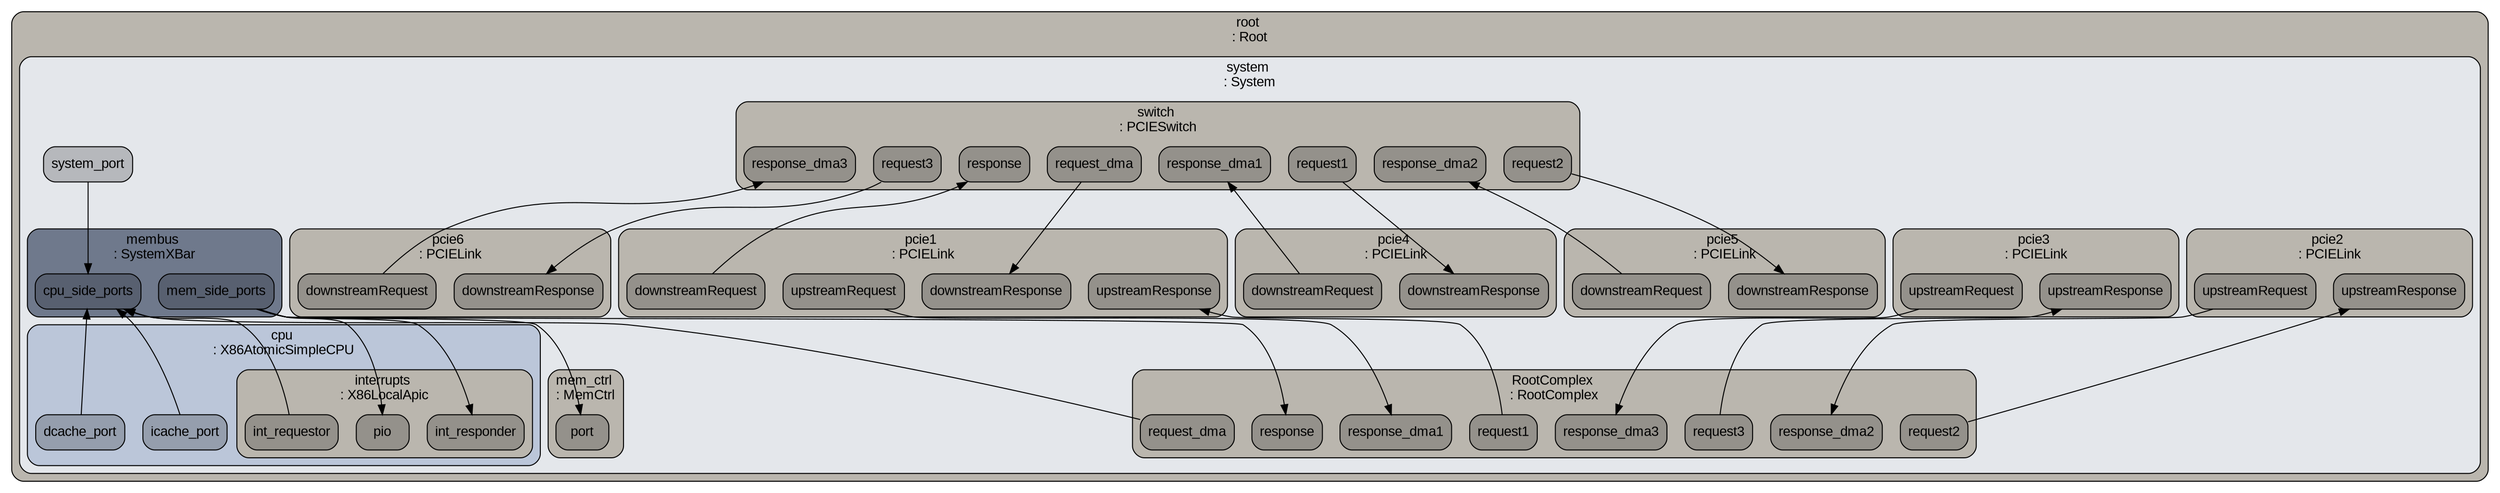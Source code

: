 digraph G {
ranksep="1.3";
subgraph cluster_root {
color="#000000";
fillcolor="#bab6ae";
fontcolor="#000000";
fontname=Arial;
fontsize=14;
label="root \n: Root";
shape=box;
style="rounded, filled";
tooltip="eventq_index&#61;0&#10;\full_system&#61;false&#10;\sim_quantum&#61;0&#10;\time_sync_enable&#61;false&#10;\time_sync_period&#61;100000000000&#10;\time_sync_spin_threshold&#61;100000000";
subgraph cluster_system {
color="#000000";
fillcolor="#e4e7eb";
fontcolor="#000000";
fontname=Arial;
fontsize=14;
label="system \n: System";
shape=box;
style="rounded, filled";
tooltip="auto_unlink_shared_backstore&#61;false&#10;\cache_line_size&#61;64&#10;\eventq_index&#61;0&#10;\exit_on_work_items&#61;false&#10;\init_param&#61;0&#10;\m5ops_base&#61;0&#10;\mem_mode&#61;timing&#10;\mem_ranges&#61;0:536870912&#10;\memories&#61;system.mem_ctrl.dram&#10;\mmap_using_noreserve&#61;false&#10;\multi_thread&#61;false&#10;\num_work_ids&#61;16&#10;\readfile&#61;&#10;\redirect_paths&#61;&#10;\shadow_rom_ranges&#61;&#10;\shared_backstore&#61;&#10;\symbolfile&#61;&#10;\thermal_components&#61;&#10;\thermal_model&#61;Null&#10;\work_begin_ckpt_count&#61;0&#10;\work_begin_cpu_id_exit&#61;-1&#10;\work_begin_exit_count&#61;0&#10;\work_cpus_ckpt_count&#61;0&#10;\work_end_ckpt_count&#61;0&#10;\work_end_exit_count&#61;0&#10;\work_item_id&#61;-1&#10;\workload&#61;system.workload";
system_system_port [color="#000000", fillcolor="#b6b8bc", fontcolor="#000000", fontname=Arial, fontsize=14, label=system_port, shape=box, style="rounded, filled"];
subgraph cluster_system_workload {
color="#000000";
fillcolor="#bab6ae";
fontcolor="#000000";
fontname=Arial;
fontsize=14;
label="workload \n: StubWorkload";
shape=box;
style="rounded, filled";
tooltip="byte_order&#61;little&#10;\entry&#61;0&#10;\eventq_index&#61;0&#10;\remote_gdb_port&#61;#7000&#10;\wait_for_remote_gdb&#61;false";
}

subgraph cluster_system_dvfs_handler {
color="#000000";
fillcolor="#bab6ae";
fontcolor="#000000";
fontname=Arial;
fontsize=14;
label="dvfs_handler \n: DVFSHandler";
shape=box;
style="rounded, filled";
tooltip="domains&#61;&#10;\enable&#61;false&#10;\eventq_index&#61;0&#10;\sys_clk_domain&#61;system.clk_domain&#10;\transition_latency&#61;100000000";
}

subgraph cluster_system_clk_domain {
color="#000000";
fillcolor="#bab6ae";
fontcolor="#000000";
fontname=Arial;
fontsize=14;
label="clk_domain \n: SrcClockDomain";
shape=box;
style="rounded, filled";
tooltip="clock&#61;1000&#10;\domain_id&#61;-1&#10;\eventq_index&#61;0&#10;\init_perf_level&#61;0&#10;\voltage_domain&#61;system.clk_domain.voltage_domain";
subgraph cluster_system_clk_domain_voltage_domain {
color="#000000";
fillcolor="#9f9c95";
fontcolor="#000000";
fontname=Arial;
fontsize=14;
label="voltage_domain \n: VoltageDomain";
shape=box;
style="rounded, filled";
tooltip="eventq_index&#61;0&#10;\voltage&#61;1.0";
}

}

subgraph cluster_system_cpu {
color="#000000";
fillcolor="#bbc6d9";
fontcolor="#000000";
fontname=Arial;
fontsize=14;
label="cpu \n: X86AtomicSimpleCPU";
shape=box;
style="rounded, filled";
tooltip="branchPred&#61;Null&#10;\checker&#61;Null&#10;\clk_domain&#61;system.clk_domain&#10;\cpu_id&#61;-1&#10;\decoder&#61;&#10;\do_checkpoint_insts&#61;true&#10;\do_statistics_insts&#61;true&#10;\eventq_index&#61;0&#10;\function_trace&#61;false&#10;\function_trace_start&#61;0&#10;\interrupts&#61;system.cpu.interrupts&#10;\isa&#61;&#10;\max_insts_all_threads&#61;0&#10;\max_insts_any_thread&#61;0&#10;\mmu&#61;system.cpu.mmu&#10;\numThreads&#61;1&#10;\power_gating_on_idle&#61;false&#10;\power_model&#61;&#10;\power_state&#61;system.cpu.power_state&#10;\progress_interval&#61;0&#10;\pwr_gating_latency&#61;300&#10;\simpoint_start_insts&#61;&#10;\simulate_data_stalls&#61;false&#10;\simulate_inst_stalls&#61;false&#10;\socket_id&#61;0&#10;\switched_out&#61;false&#10;\syscallRetryLatency&#61;10000&#10;\system&#61;system&#10;\tracer&#61;system.cpu.tracer&#10;\width&#61;1&#10;\workload&#61;";
system_cpu_icache_port [color="#000000", fillcolor="#959ead", fontcolor="#000000", fontname=Arial, fontsize=14, label=icache_port, shape=box, style="rounded, filled"];
system_cpu_dcache_port [color="#000000", fillcolor="#959ead", fontcolor="#000000", fontname=Arial, fontsize=14, label=dcache_port, shape=box, style="rounded, filled"];
subgraph cluster_system_cpu_mmu {
color="#000000";
fillcolor="#bab6ae";
fontcolor="#000000";
fontname=Arial;
fontsize=14;
label="mmu \n: X86MMU";
shape=box;
style="rounded, filled";
tooltip="dtb&#61;system.cpu.mmu.dtb&#10;\eventq_index&#61;0&#10;\itb&#61;system.cpu.mmu.itb";
subgraph cluster_system_cpu_mmu_itb {
color="#000000";
fillcolor="#9f9c95";
fontcolor="#000000";
fontname=Arial;
fontsize=14;
label="itb \n: X86TLB";
shape=box;
style="rounded, filled";
tooltip="entry_type&#61;instruction&#10;\eventq_index&#61;0&#10;\next_level&#61;Null&#10;\size&#61;64&#10;\system&#61;system&#10;\walker&#61;system.cpu.mmu.itb.walker";
subgraph cluster_system_cpu_mmu_itb_walker {
color="#000000";
fillcolor="#84827c";
fontcolor="#000000";
fontname=Arial;
fontsize=14;
label="walker \n: X86PagetableWalker";
shape=box;
style="rounded, filled";
tooltip="clk_domain&#61;system.clk_domain&#10;\eventq_index&#61;0&#10;\num_squash_per_cycle&#61;4&#10;\power_model&#61;&#10;\power_state&#61;system.cpu.mmu.itb.walker.power_state&#10;\system&#61;system";
subgraph cluster_system_cpu_mmu_itb_walker_power_state {
color="#000000";
fillcolor="#6a6863";
fontcolor="#000000";
fontname=Arial;
fontsize=14;
label="power_state \n: PowerState";
shape=box;
style="rounded, filled";
tooltip="clk_gate_bins&#61;20&#10;\clk_gate_max&#61;1000000000000&#10;\clk_gate_min&#61;1000&#10;\default_state&#61;UNDEFINED&#10;\eventq_index&#61;0&#10;\leaders&#61;&#10;\possible_states&#61;";
}

}

}

subgraph cluster_system_cpu_mmu_dtb {
color="#000000";
fillcolor="#9f9c95";
fontcolor="#000000";
fontname=Arial;
fontsize=14;
label="dtb \n: X86TLB";
shape=box;
style="rounded, filled";
tooltip="entry_type&#61;data&#10;\eventq_index&#61;0&#10;\next_level&#61;Null&#10;\size&#61;64&#10;\system&#61;system&#10;\walker&#61;system.cpu.mmu.dtb.walker";
subgraph cluster_system_cpu_mmu_dtb_walker {
color="#000000";
fillcolor="#84827c";
fontcolor="#000000";
fontname=Arial;
fontsize=14;
label="walker \n: X86PagetableWalker";
shape=box;
style="rounded, filled";
tooltip="clk_domain&#61;system.clk_domain&#10;\eventq_index&#61;0&#10;\num_squash_per_cycle&#61;4&#10;\power_model&#61;&#10;\power_state&#61;system.cpu.mmu.dtb.walker.power_state&#10;\system&#61;system";
subgraph cluster_system_cpu_mmu_dtb_walker_power_state {
color="#000000";
fillcolor="#6a6863";
fontcolor="#000000";
fontname=Arial;
fontsize=14;
label="power_state \n: PowerState";
shape=box;
style="rounded, filled";
tooltip="clk_gate_bins&#61;20&#10;\clk_gate_max&#61;1000000000000&#10;\clk_gate_min&#61;1000&#10;\default_state&#61;UNDEFINED&#10;\eventq_index&#61;0&#10;\leaders&#61;&#10;\possible_states&#61;";
}

}

}

}

subgraph cluster_system_cpu_tracer {
color="#000000";
fillcolor="#bab6ae";
fontcolor="#000000";
fontname=Arial;
fontsize=14;
label="tracer \n: ExeTracer";
shape=box;
style="rounded, filled";
tooltip="disassembler&#61;system.cpu.tracer.disassembler&#10;\eventq_index&#61;0";
subgraph cluster_system_cpu_tracer_disassembler {
color="#000000";
fillcolor="#9f9c95";
fontcolor="#000000";
fontname=Arial;
fontsize=14;
label="disassembler \n: InstDisassembler";
shape=box;
style="rounded, filled";
tooltip="eventq_index&#61;0";
}

}

subgraph cluster_system_cpu_power_state {
color="#000000";
fillcolor="#bab6ae";
fontcolor="#000000";
fontname=Arial;
fontsize=14;
label="power_state \n: PowerState";
shape=box;
style="rounded, filled";
tooltip="clk_gate_bins&#61;20&#10;\clk_gate_max&#61;1000000000000&#10;\clk_gate_min&#61;1000&#10;\default_state&#61;UNDEFINED&#10;\eventq_index&#61;0&#10;\leaders&#61;&#10;\possible_states&#61;ON CLK_GATED OFF";
}

subgraph cluster_system_cpu_interrupts {
color="#000000";
fillcolor="#bab6ae";
fontcolor="#000000";
fontname=Arial;
fontsize=14;
label="interrupts \n: X86LocalApic";
shape=box;
style="rounded, filled";
tooltip="clk_domain&#61;system.cpu.interrupts.clk_domain&#10;\eventq_index&#61;0&#10;\int_latency&#61;1000&#10;\pio_latency&#61;100000&#10;\system&#61;system";
system_cpu_interrupts_int_requestor [color="#000000", fillcolor="#94918b", fontcolor="#000000", fontname=Arial, fontsize=14, label=int_requestor, shape=box, style="rounded, filled"];
system_cpu_interrupts_int_responder [color="#000000", fillcolor="#94918b", fontcolor="#000000", fontname=Arial, fontsize=14, label=int_responder, shape=box, style="rounded, filled"];
system_cpu_interrupts_pio [color="#000000", fillcolor="#94918b", fontcolor="#000000", fontname=Arial, fontsize=14, label=pio, shape=box, style="rounded, filled"];
subgraph cluster_system_cpu_interrupts_clk_domain {
color="#000000";
fillcolor="#9f9c95";
fontcolor="#000000";
fontname=Arial;
fontsize=14;
label="clk_domain \n: DerivedClockDomain";
shape=box;
style="rounded, filled";
tooltip="clk_divider&#61;16&#10;\clk_domain&#61;system.clk_domain&#10;\eventq_index&#61;0";
}

}

}

subgraph cluster_system_membus {
color="#000000";
fillcolor="#6f798c";
fontcolor="#000000";
fontname=Arial;
fontsize=14;
label="membus \n: SystemXBar";
shape=box;
style="rounded, filled";
tooltip="clk_domain&#61;system.clk_domain&#10;\eventq_index&#61;0&#10;\forward_latency&#61;4&#10;\frontend_latency&#61;3&#10;\header_latency&#61;1&#10;\max_outstanding_snoops&#61;512&#10;\max_routing_table_size&#61;512&#10;\point_of_coherency&#61;true&#10;\point_of_unification&#61;true&#10;\power_model&#61;&#10;\power_state&#61;system.membus.power_state&#10;\response_latency&#61;2&#10;\snoop_filter&#61;system.membus.snoop_filter&#10;\snoop_response_latency&#61;4&#10;\system&#61;system&#10;\use_default_range&#61;false&#10;\width&#61;16";
system_membus_cpu_side_ports [color="#000000", fillcolor="#586070", fontcolor="#000000", fontname=Arial, fontsize=14, label=cpu_side_ports, shape=box, style="rounded, filled"];
system_membus_mem_side_ports [color="#000000", fillcolor="#586070", fontcolor="#000000", fontname=Arial, fontsize=14, label=mem_side_ports, shape=box, style="rounded, filled"];
subgraph cluster_system_membus_snoop_filter {
color="#000000";
fillcolor="#bab6ae";
fontcolor="#000000";
fontname=Arial;
fontsize=14;
label="snoop_filter \n: SnoopFilter";
shape=box;
style="rounded, filled";
tooltip="eventq_index&#61;0&#10;\lookup_latency&#61;1&#10;\max_capacity&#61;8388608&#10;\system&#61;system";
}

subgraph cluster_system_membus_power_state {
color="#000000";
fillcolor="#bab6ae";
fontcolor="#000000";
fontname=Arial;
fontsize=14;
label="power_state \n: PowerState";
shape=box;
style="rounded, filled";
tooltip="clk_gate_bins&#61;20&#10;\clk_gate_max&#61;1000000000000&#10;\clk_gate_min&#61;1000&#10;\default_state&#61;UNDEFINED&#10;\eventq_index&#61;0&#10;\leaders&#61;&#10;\possible_states&#61;";
}

}

subgraph cluster_system_mem_ctrl {
color="#000000";
fillcolor="#bab6ae";
fontcolor="#000000";
fontname=Arial;
fontsize=14;
label="mem_ctrl \n: MemCtrl";
shape=box;
style="rounded, filled";
tooltip="clk_domain&#61;system.clk_domain&#10;\command_window&#61;10000&#10;\disable_sanity_check&#61;false&#10;\dram&#61;system.mem_ctrl.dram&#10;\eventq_index&#61;0&#10;\mem_sched_policy&#61;frfcfs&#10;\min_reads_per_switch&#61;16&#10;\min_writes_per_switch&#61;16&#10;\power_model&#61;&#10;\power_state&#61;system.mem_ctrl.power_state&#10;\qos_policy&#61;Null&#10;\qos_priorities&#61;1&#10;\qos_priority_escalation&#61;false&#10;\qos_q_policy&#61;fifo&#10;\qos_requestors&#61;               &#10;\qos_syncro_scheduler&#61;false&#10;\qos_turnaround_policy&#61;Null&#10;\static_backend_latency&#61;10000&#10;\static_frontend_latency&#61;10000&#10;\system&#61;system&#10;\write_high_thresh_perc&#61;85&#10;\write_low_thresh_perc&#61;50";
system_mem_ctrl_port [color="#000000", fillcolor="#94918b", fontcolor="#000000", fontname=Arial, fontsize=14, label=port, shape=box, style="rounded, filled"];
subgraph cluster_system_mem_ctrl_power_state {
color="#000000";
fillcolor="#9f9c95";
fontcolor="#000000";
fontname=Arial;
fontsize=14;
label="power_state \n: PowerState";
shape=box;
style="rounded, filled";
tooltip="clk_gate_bins&#61;20&#10;\clk_gate_max&#61;1000000000000&#10;\clk_gate_min&#61;1000&#10;\default_state&#61;UNDEFINED&#10;\eventq_index&#61;0&#10;\leaders&#61;&#10;\possible_states&#61;";
}

subgraph cluster_system_mem_ctrl_dram {
color="#000000";
fillcolor="#5e5958";
fontcolor="#000000";
fontname=Arial;
fontsize=14;
label="dram \n: DDR3_1600_8x8";
shape=box;
style="rounded, filled";
tooltip="IDD0&#61;0.055&#10;\IDD02&#61;0.0&#10;\IDD2N&#61;0.032&#10;\IDD2N2&#61;0.0&#10;\IDD2P0&#61;0.0&#10;\IDD2P02&#61;0.0&#10;\IDD2P1&#61;0.032&#10;\IDD2P12&#61;0.0&#10;\IDD3N&#61;0.038&#10;\IDD3N2&#61;0.0&#10;\IDD3P0&#61;0.0&#10;\IDD3P02&#61;0.0&#10;\IDD3P1&#61;0.038&#10;\IDD3P12&#61;0.0&#10;\IDD4R&#61;0.157&#10;\IDD4R2&#61;0.0&#10;\IDD4W&#61;0.125&#10;\IDD4W2&#61;0.0&#10;\IDD5&#61;0.23500000000000001&#10;\IDD52&#61;0.0&#10;\IDD6&#61;0.02&#10;\IDD62&#61;0.0&#10;\VDD&#61;1.5&#10;\VDD2&#61;0.0&#10;\activation_limit&#61;4&#10;\addr_mapping&#61;RoRaBaCoCh&#10;\bank_groups_per_rank&#61;0&#10;\banks_per_rank&#61;8&#10;\beats_per_clock&#61;2&#10;\burst_length&#61;8&#10;\clk_domain&#61;system.clk_domain&#10;\collect_stats&#61;true&#10;\conf_table_reported&#61;true&#10;\data_clock_sync&#61;false&#10;\device_bus_width&#61;8&#10;\device_rowbuffer_size&#61;1024&#10;\device_size&#61;536870912&#10;\devices_per_rank&#61;8&#10;\dll&#61;true&#10;\enable_dram_powerdown&#61;false&#10;\eventq_index&#61;0&#10;\image_file&#61;&#10;\in_addr_map&#61;true&#10;\kvm_map&#61;true&#10;\max_accesses_per_row&#61;16&#10;\null&#61;false&#10;\page_policy&#61;open_adaptive&#10;\power_model&#61;&#10;\power_state&#61;system.mem_ctrl.dram.power_state&#10;\range&#61;0:536870912&#10;\ranks_per_channel&#61;2&#10;\read_buffer_size&#61;32&#10;\tAAD&#61;1250&#10;\tBURST&#61;5000&#10;\tBURST_MAX&#61;5000&#10;\tBURST_MIN&#61;5000&#10;\tCCD_L&#61;0&#10;\tCCD_L_WR&#61;0&#10;\tCK&#61;1250&#10;\tCL&#61;13750&#10;\tCS&#61;2500&#10;\tCWL&#61;13750&#10;\tPPD&#61;0&#10;\tRAS&#61;35000&#10;\tRCD&#61;13750&#10;\tRCD_WR&#61;13750&#10;\tREFI&#61;7800000&#10;\tRFC&#61;260000&#10;\tRP&#61;13750&#10;\tRRD&#61;6000&#10;\tRRD_L&#61;0&#10;\tRTP&#61;7500&#10;\tRTW&#61;2500&#10;\tWR&#61;15000&#10;\tWTR&#61;7500&#10;\tWTR_L&#61;7500&#10;\tXAW&#61;30000&#10;\tXP&#61;6000&#10;\tXPDLL&#61;0&#10;\tXS&#61;270000&#10;\tXSDLL&#61;0&#10;\two_cycle_activate&#61;false&#10;\write_buffer_size&#61;64&#10;\writeable&#61;true";
subgraph cluster_system_mem_ctrl_dram_power_state {
color="#000000";
fillcolor="#bab6ae";
fontcolor="#000000";
fontname=Arial;
fontsize=14;
label="power_state \n: PowerState";
shape=box;
style="rounded, filled";
tooltip="clk_gate_bins&#61;20&#10;\clk_gate_max&#61;1000000000000&#10;\clk_gate_min&#61;1000&#10;\default_state&#61;UNDEFINED&#10;\eventq_index&#61;0&#10;\leaders&#61;&#10;\possible_states&#61;";
}

}

}

subgraph cluster_system_pcie1 {
color="#000000";
fillcolor="#bab6ae";
fontcolor="#000000";
fontname=Arial;
fontsize=14;
label="pcie1 \n: PCIELink";
shape=box;
style="rounded, filled";
tooltip="delay&#61;0&#10;\delay_var&#61;0&#10;\eventq_index&#61;0&#10;\lanes&#61;2&#10;\max_queue_size&#61;10&#10;\mps&#61;5&#10;\speed&#61;5.0";
system_pcie1_upstreamResponse [color="#000000", fillcolor="#94918b", fontcolor="#000000", fontname=Arial, fontsize=14, label=upstreamResponse, shape=box, style="rounded, filled"];
system_pcie1_downstreamResponse [color="#000000", fillcolor="#94918b", fontcolor="#000000", fontname=Arial, fontsize=14, label=downstreamResponse, shape=box, style="rounded, filled"];
system_pcie1_upstreamRequest [color="#000000", fillcolor="#94918b", fontcolor="#000000", fontname=Arial, fontsize=14, label=upstreamRequest, shape=box, style="rounded, filled"];
system_pcie1_downstreamRequest [color="#000000", fillcolor="#94918b", fontcolor="#000000", fontname=Arial, fontsize=14, label=downstreamRequest, shape=box, style="rounded, filled"];
}

subgraph cluster_system_pcie2 {
color="#000000";
fillcolor="#bab6ae";
fontcolor="#000000";
fontname=Arial;
fontsize=14;
label="pcie2 \n: PCIELink";
shape=box;
style="rounded, filled";
tooltip="delay&#61;0&#10;\delay_var&#61;0&#10;\eventq_index&#61;0&#10;\lanes&#61;2&#10;\max_queue_size&#61;10&#10;\mps&#61;5&#10;\speed&#61;5.0";
system_pcie2_upstreamResponse [color="#000000", fillcolor="#94918b", fontcolor="#000000", fontname=Arial, fontsize=14, label=upstreamResponse, shape=box, style="rounded, filled"];
system_pcie2_upstreamRequest [color="#000000", fillcolor="#94918b", fontcolor="#000000", fontname=Arial, fontsize=14, label=upstreamRequest, shape=box, style="rounded, filled"];
}

subgraph cluster_system_pcie3 {
color="#000000";
fillcolor="#bab6ae";
fontcolor="#000000";
fontname=Arial;
fontsize=14;
label="pcie3 \n: PCIELink";
shape=box;
style="rounded, filled";
tooltip="delay&#61;0&#10;\delay_var&#61;0&#10;\eventq_index&#61;0&#10;\lanes&#61;2&#10;\max_queue_size&#61;10&#10;\mps&#61;5&#10;\speed&#61;5.0";
system_pcie3_upstreamResponse [color="#000000", fillcolor="#94918b", fontcolor="#000000", fontname=Arial, fontsize=14, label=upstreamResponse, shape=box, style="rounded, filled"];
system_pcie3_upstreamRequest [color="#000000", fillcolor="#94918b", fontcolor="#000000", fontname=Arial, fontsize=14, label=upstreamRequest, shape=box, style="rounded, filled"];
}

subgraph cluster_system_pcie4 {
color="#000000";
fillcolor="#bab6ae";
fontcolor="#000000";
fontname=Arial;
fontsize=14;
label="pcie4 \n: PCIELink";
shape=box;
style="rounded, filled";
tooltip="delay&#61;0&#10;\delay_var&#61;0&#10;\eventq_index&#61;0&#10;\lanes&#61;2&#10;\max_queue_size&#61;10&#10;\mps&#61;5&#10;\speed&#61;5.0";
system_pcie4_downstreamResponse [color="#000000", fillcolor="#94918b", fontcolor="#000000", fontname=Arial, fontsize=14, label=downstreamResponse, shape=box, style="rounded, filled"];
system_pcie4_downstreamRequest [color="#000000", fillcolor="#94918b", fontcolor="#000000", fontname=Arial, fontsize=14, label=downstreamRequest, shape=box, style="rounded, filled"];
}

subgraph cluster_system_pcie5 {
color="#000000";
fillcolor="#bab6ae";
fontcolor="#000000";
fontname=Arial;
fontsize=14;
label="pcie5 \n: PCIELink";
shape=box;
style="rounded, filled";
tooltip="delay&#61;0&#10;\delay_var&#61;0&#10;\eventq_index&#61;0&#10;\lanes&#61;2&#10;\max_queue_size&#61;10&#10;\mps&#61;5&#10;\speed&#61;5.0";
system_pcie5_downstreamResponse [color="#000000", fillcolor="#94918b", fontcolor="#000000", fontname=Arial, fontsize=14, label=downstreamResponse, shape=box, style="rounded, filled"];
system_pcie5_downstreamRequest [color="#000000", fillcolor="#94918b", fontcolor="#000000", fontname=Arial, fontsize=14, label=downstreamRequest, shape=box, style="rounded, filled"];
}

subgraph cluster_system_pcie6 {
color="#000000";
fillcolor="#bab6ae";
fontcolor="#000000";
fontname=Arial;
fontsize=14;
label="pcie6 \n: PCIELink";
shape=box;
style="rounded, filled";
tooltip="delay&#61;0&#10;\delay_var&#61;0&#10;\eventq_index&#61;0&#10;\lanes&#61;2&#10;\max_queue_size&#61;10&#10;\mps&#61;5&#10;\speed&#61;5.0";
system_pcie6_downstreamResponse [color="#000000", fillcolor="#94918b", fontcolor="#000000", fontname=Arial, fontsize=14, label=downstreamResponse, shape=box, style="rounded, filled"];
system_pcie6_downstreamRequest [color="#000000", fillcolor="#94918b", fontcolor="#000000", fontname=Arial, fontsize=14, label=downstreamRequest, shape=box, style="rounded, filled"];
}

subgraph cluster_system_pci_host {
color="#000000";
fillcolor="#c7a793";
fontcolor="#000000";
fontname=Arial;
fontsize=14;
label="pci_host \n: PciHost";
shape=box;
style="rounded, filled";
tooltip="clk_domain&#61;system.clk_domain&#10;\eventq_index&#61;0&#10;\power_model&#61;&#10;\power_state&#61;system.pci_host.power_state&#10;\system&#61;system";
subgraph cluster_system_pci_host_power_state {
color="#000000";
fillcolor="#bab6ae";
fontcolor="#000000";
fontname=Arial;
fontsize=14;
label="power_state \n: PowerState";
shape=box;
style="rounded, filled";
tooltip="clk_gate_bins&#61;20&#10;\clk_gate_max&#61;1000000000000&#10;\clk_gate_min&#61;1000&#10;\default_state&#61;UNDEFINED&#10;\eventq_index&#61;0&#10;\leaders&#61;&#10;\possible_states&#61;";
}

}

subgraph cluster_system_RootComplex {
color="#000000";
fillcolor="#bab6ae";
fontcolor="#000000";
fontname=Arial;
fontsize=14;
label="RootComplex \n: RootComplex";
shape=box;
style="rounded, filled";
tooltip="BAR0Size&#61;0&#10;\BAR1Size&#61;0&#10;\BIST&#61;0&#10;\Bar0&#61;0&#10;\Bar1&#61;0&#10;\BridgeControl&#61;0&#10;\CacheLineSize&#61;0&#10;\CapabilityPointer&#61;208&#10;\ClassCode&#61;6&#10;\Command&#61;1031&#10;\DeviceId1&#61;40080&#10;\DeviceId2&#61;40082&#10;\DeviceId3&#61;40084&#10;\DeviceId_upstream&#61;33330&#10;\ExpansionROMBaseAddress&#61;0&#10;\HeaderType&#61;1&#10;\IOBase&#61;1&#10;\IOBaseUpper&#61;12032&#10;\IOLimit&#61;1&#10;\IOLimitUpper&#61;12032&#10;\InterruptLine&#61;32&#10;\InterruptPin&#61;1&#10;\LatencyTimer&#61;0&#10;\MemoryBase&#61;0&#10;\MemoryLimit&#61;0&#10;\PXCAPBaseOffset&#61;208&#10;\PXCAPCapId&#61;16&#10;\PXCAPCapabilities&#61;65&#10;\PXCAPCapabilities_downstream&#61;97&#10;\PXCAPCapabilities_upstream&#61;81&#10;\PXCAPDevCap2&#61;0&#10;\PXCAPDevCapabilities&#61;577&#10;\PXCAPDevCtrl&#61;4128&#10;\PXCAPDevCtrl2&#61;0&#10;\PXCAPDevStatus&#61;0&#10;\PXCAPLinkCap&#61;16814097&#10;\PXCAPLinkCtrl&#61;8&#10;\PXCAPLinkStatus&#61;17&#10;\PXCAPNextCapability&#61;0&#10;\PXCAPRootControl&#61;0&#10;\PXCAPRootStatus&#61;0&#10;\PrefetchableMemoryBase&#61;0&#10;\PrefetchableMemoryBaseUpper&#61;0&#10;\PrefetchableMemoryLimit&#61;0&#10;\PrefetchableMemoryLimitUpper&#61;0&#10;\PrimaryBusNumber&#61;0&#10;\ProgIF&#61;0&#10;\Revision&#61;0&#10;\SecondaryBusNumber&#61;0&#10;\SecondaryLatencyTimer&#61;0&#10;\SecondaryStatus&#61;0&#10;\Status&#61;16&#10;\SubClassCode&#61;4&#10;\SubordinateBusNumber&#61;0&#10;\VendorId&#61;32902&#10;\config_latency&#61;20000&#10;\delay&#61;0&#10;\eventq_index&#61;0&#10;\host&#61;system.pci_host&#10;\is_switch&#61;0&#10;\is_transmit&#61;0&#10;\pci_bus&#61;0&#10;\pci_dev1&#61;4&#10;\pci_dev2&#61;5&#10;\pci_dev3&#61;6&#10;\pci_func1&#61;0&#10;\pci_func2&#61;0&#10;\pci_func3&#61;0&#10;\pci_upstream_dev&#61;0&#10;\pci_upstream_func&#61;0&#10;\rc_id&#61;0&#10;\req_size&#61;16&#10;\resp_size&#61;16";
system_RootComplex_response [color="#000000", fillcolor="#94918b", fontcolor="#000000", fontname=Arial, fontsize=14, label=response, shape=box, style="rounded, filled"];
system_RootComplex_request1 [color="#000000", fillcolor="#94918b", fontcolor="#000000", fontname=Arial, fontsize=14, label=request1, shape=box, style="rounded, filled"];
system_RootComplex_request2 [color="#000000", fillcolor="#94918b", fontcolor="#000000", fontname=Arial, fontsize=14, label=request2, shape=box, style="rounded, filled"];
system_RootComplex_request3 [color="#000000", fillcolor="#94918b", fontcolor="#000000", fontname=Arial, fontsize=14, label=request3, shape=box, style="rounded, filled"];
system_RootComplex_response_dma1 [color="#000000", fillcolor="#94918b", fontcolor="#000000", fontname=Arial, fontsize=14, label=response_dma1, shape=box, style="rounded, filled"];
system_RootComplex_request_dma [color="#000000", fillcolor="#94918b", fontcolor="#000000", fontname=Arial, fontsize=14, label=request_dma, shape=box, style="rounded, filled"];
system_RootComplex_response_dma2 [color="#000000", fillcolor="#94918b", fontcolor="#000000", fontname=Arial, fontsize=14, label=response_dma2, shape=box, style="rounded, filled"];
system_RootComplex_response_dma3 [color="#000000", fillcolor="#94918b", fontcolor="#000000", fontname=Arial, fontsize=14, label=response_dma3, shape=box, style="rounded, filled"];
}

subgraph cluster_system_switch {
color="#000000";
fillcolor="#bab6ae";
fontcolor="#000000";
fontname=Arial;
fontsize=14;
label="switch \n: PCIESwitch";
shape=box;
style="rounded, filled";
tooltip="BAR0Size&#61;0&#10;\BAR1Size&#61;0&#10;\BIST&#61;0&#10;\Bar0&#61;0&#10;\Bar1&#61;0&#10;\BridgeControl&#61;0&#10;\CacheLineSize&#61;0&#10;\CapabilityPointer&#61;208&#10;\ClassCode&#61;6&#10;\Command&#61;1031&#10;\DeviceId1&#61;33331&#10;\DeviceId2&#61;33331&#10;\DeviceId3&#61;33331&#10;\DeviceId_upstream&#61;33330&#10;\ExpansionROMBaseAddress&#61;0&#10;\HeaderType&#61;1&#10;\IOBase&#61;1&#10;\IOBaseUpper&#61;12032&#10;\IOLimit&#61;1&#10;\IOLimitUpper&#61;12032&#10;\InterruptLine&#61;32&#10;\InterruptPin&#61;1&#10;\LatencyTimer&#61;0&#10;\MemoryBase&#61;0&#10;\MemoryLimit&#61;0&#10;\PXCAPBaseOffset&#61;208&#10;\PXCAPCapId&#61;16&#10;\PXCAPCapabilities&#61;0&#10;\PXCAPCapabilities_downstream&#61;97&#10;\PXCAPCapabilities_upstream&#61;81&#10;\PXCAPDevCap2&#61;0&#10;\PXCAPDevCapabilities&#61;0&#10;\PXCAPDevCtrl&#61;4128&#10;\PXCAPDevCtrl2&#61;0&#10;\PXCAPDevStatus&#61;0&#10;\PXCAPLinkCap&#61;16814097&#10;\PXCAPLinkCtrl&#61;8&#10;\PXCAPLinkStatus&#61;17&#10;\PXCAPNextCapability&#61;0&#10;\PXCAPRootControl&#61;0&#10;\PXCAPRootStatus&#61;0&#10;\PrefetchableMemoryBase&#61;0&#10;\PrefetchableMemoryBaseUpper&#61;0&#10;\PrefetchableMemoryLimit&#61;0&#10;\PrefetchableMemoryLimitUpper&#61;0&#10;\PrimaryBusNumber&#61;0&#10;\ProgIF&#61;0&#10;\Revision&#61;0&#10;\SecondaryBusNumber&#61;0&#10;\SecondaryLatencyTimer&#61;0&#10;\SecondaryStatus&#61;0&#10;\Status&#61;16&#10;\SubClassCode&#61;4&#10;\SubordinateBusNumber&#61;0&#10;\VendorId&#61;4172&#10;\config_latency&#61;20000&#10;\delay&#61;0&#10;\eventq_index&#61;0&#10;\host&#61;system.pci_host&#10;\is_switch&#61;1&#10;\is_transmit&#61;0&#10;\pci_bus&#61;1&#10;\pci_dev1&#61;0&#10;\pci_dev2&#61;1&#10;\pci_dev3&#61;2&#10;\pci_func1&#61;0&#10;\pci_func2&#61;0&#10;\pci_func3&#61;0&#10;\pci_upstream_dev&#61;0&#10;\pci_upstream_func&#61;0&#10;\rc_id&#61;0&#10;\req_size&#61;16&#10;\resp_size&#61;16";
system_switch_response [color="#000000", fillcolor="#94918b", fontcolor="#000000", fontname=Arial, fontsize=14, label=response, shape=box, style="rounded, filled"];
system_switch_request1 [color="#000000", fillcolor="#94918b", fontcolor="#000000", fontname=Arial, fontsize=14, label=request1, shape=box, style="rounded, filled"];
system_switch_request2 [color="#000000", fillcolor="#94918b", fontcolor="#000000", fontname=Arial, fontsize=14, label=request2, shape=box, style="rounded, filled"];
system_switch_request3 [color="#000000", fillcolor="#94918b", fontcolor="#000000", fontname=Arial, fontsize=14, label=request3, shape=box, style="rounded, filled"];
system_switch_response_dma1 [color="#000000", fillcolor="#94918b", fontcolor="#000000", fontname=Arial, fontsize=14, label=response_dma1, shape=box, style="rounded, filled"];
system_switch_request_dma [color="#000000", fillcolor="#94918b", fontcolor="#000000", fontname=Arial, fontsize=14, label=request_dma, shape=box, style="rounded, filled"];
system_switch_response_dma2 [color="#000000", fillcolor="#94918b", fontcolor="#000000", fontname=Arial, fontsize=14, label=response_dma2, shape=box, style="rounded, filled"];
system_switch_response_dma3 [color="#000000", fillcolor="#94918b", fontcolor="#000000", fontname=Arial, fontsize=14, label=response_dma3, shape=box, style="rounded, filled"];
}

}

}

system_system_port -> system_membus_cpu_side_ports  [dir=forward];
system_membus_cpu_side_ports -> system_cpu_icache_port  [dir=back];
system_membus_cpu_side_ports -> system_cpu_dcache_port  [dir=back];
system_membus_cpu_side_ports -> system_cpu_interrupts_int_requestor  [dir=back];
system_membus_cpu_side_ports -> system_RootComplex_request_dma  [dir=back];
system_membus_mem_side_ports -> system_cpu_interrupts_pio  [dir=forward];
system_membus_mem_side_ports -> system_cpu_interrupts_int_responder  [dir=forward];
system_membus_mem_side_ports -> system_mem_ctrl_port  [dir=forward];
system_membus_mem_side_ports -> system_RootComplex_response  [dir=forward];
system_pcie1_upstreamResponse -> system_RootComplex_request1  [dir=back];
system_pcie1_upstreamRequest -> system_RootComplex_response_dma1  [dir=forward];
system_pcie2_upstreamResponse -> system_RootComplex_request2  [dir=back];
system_pcie2_upstreamRequest -> system_RootComplex_response_dma2  [dir=forward];
system_pcie3_upstreamResponse -> system_RootComplex_request3  [dir=back];
system_pcie3_upstreamRequest -> system_RootComplex_response_dma3  [dir=forward];
system_switch_response -> system_pcie1_downstreamRequest  [dir=back];
system_switch_request1 -> system_pcie4_downstreamResponse  [dir=forward];
system_switch_request2 -> system_pcie5_downstreamResponse  [dir=forward];
system_switch_request3 -> system_pcie6_downstreamResponse  [dir=forward];
system_switch_response_dma1 -> system_pcie4_downstreamRequest  [dir=back];
system_switch_request_dma -> system_pcie1_downstreamResponse  [dir=forward];
system_switch_response_dma2 -> system_pcie5_downstreamRequest  [dir=back];
system_switch_response_dma3 -> system_pcie6_downstreamRequest  [dir=back];
}
